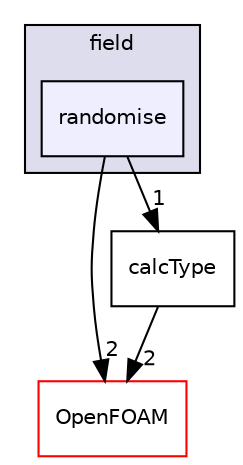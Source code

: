 digraph "src/postProcessing/foamCalcFunctions/field/randomise" {
  bgcolor=transparent;
  compound=true
  node [ fontsize="10", fontname="Helvetica"];
  edge [ labelfontsize="10", labelfontname="Helvetica"];
  subgraph clusterdir_bfcb018a42f8a829ae9e479a66188d55 {
    graph [ bgcolor="#ddddee", pencolor="black", label="field" fontname="Helvetica", fontsize="10", URL="dir_bfcb018a42f8a829ae9e479a66188d55.html"]
  dir_b3079051bd095a02590c3a0b5c976e09 [shape=box, label="randomise", style="filled", fillcolor="#eeeeff", pencolor="black", URL="dir_b3079051bd095a02590c3a0b5c976e09.html"];
  }
  dir_c5473ff19b20e6ec4dfe5c310b3778a8 [shape=box label="OpenFOAM" color="red" URL="dir_c5473ff19b20e6ec4dfe5c310b3778a8.html"];
  dir_8cc17f8dfc78ec3c29315950341ce9ca [shape=box label="calcType" URL="dir_8cc17f8dfc78ec3c29315950341ce9ca.html"];
  dir_b3079051bd095a02590c3a0b5c976e09->dir_c5473ff19b20e6ec4dfe5c310b3778a8 [headlabel="2", labeldistance=1.5 headhref="dir_002449_001888.html"];
  dir_b3079051bd095a02590c3a0b5c976e09->dir_8cc17f8dfc78ec3c29315950341ce9ca [headlabel="1", labeldistance=1.5 headhref="dir_002449_002441.html"];
  dir_8cc17f8dfc78ec3c29315950341ce9ca->dir_c5473ff19b20e6ec4dfe5c310b3778a8 [headlabel="2", labeldistance=1.5 headhref="dir_002441_001888.html"];
}
